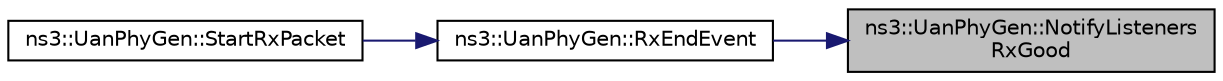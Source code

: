 digraph "ns3::UanPhyGen::NotifyListenersRxGood"
{
 // LATEX_PDF_SIZE
  edge [fontname="Helvetica",fontsize="10",labelfontname="Helvetica",labelfontsize="10"];
  node [fontname="Helvetica",fontsize="10",shape=record];
  rankdir="RL";
  Node1 [label="ns3::UanPhyGen::NotifyListeners\lRxGood",height=0.2,width=0.4,color="black", fillcolor="grey75", style="filled", fontcolor="black",tooltip="Call UanListener::NotifyRxEndOk on all listeners."];
  Node1 -> Node2 [dir="back",color="midnightblue",fontsize="10",style="solid",fontname="Helvetica"];
  Node2 [label="ns3::UanPhyGen::RxEndEvent",height=0.2,width=0.4,color="black", fillcolor="white", style="filled",URL="$classns3_1_1_uan_phy_gen.html#ad25812a8416a7441e4f909d52e13745e",tooltip="Event to process end of packet reception."];
  Node2 -> Node3 [dir="back",color="midnightblue",fontsize="10",style="solid",fontname="Helvetica"];
  Node3 [label="ns3::UanPhyGen::StartRxPacket",height=0.2,width=0.4,color="black", fillcolor="white", style="filled",URL="$classns3_1_1_uan_phy_gen.html#a33d2cfb97710cff791b87ec7d864107b",tooltip="Packet arriving from channel: i.e."];
}

